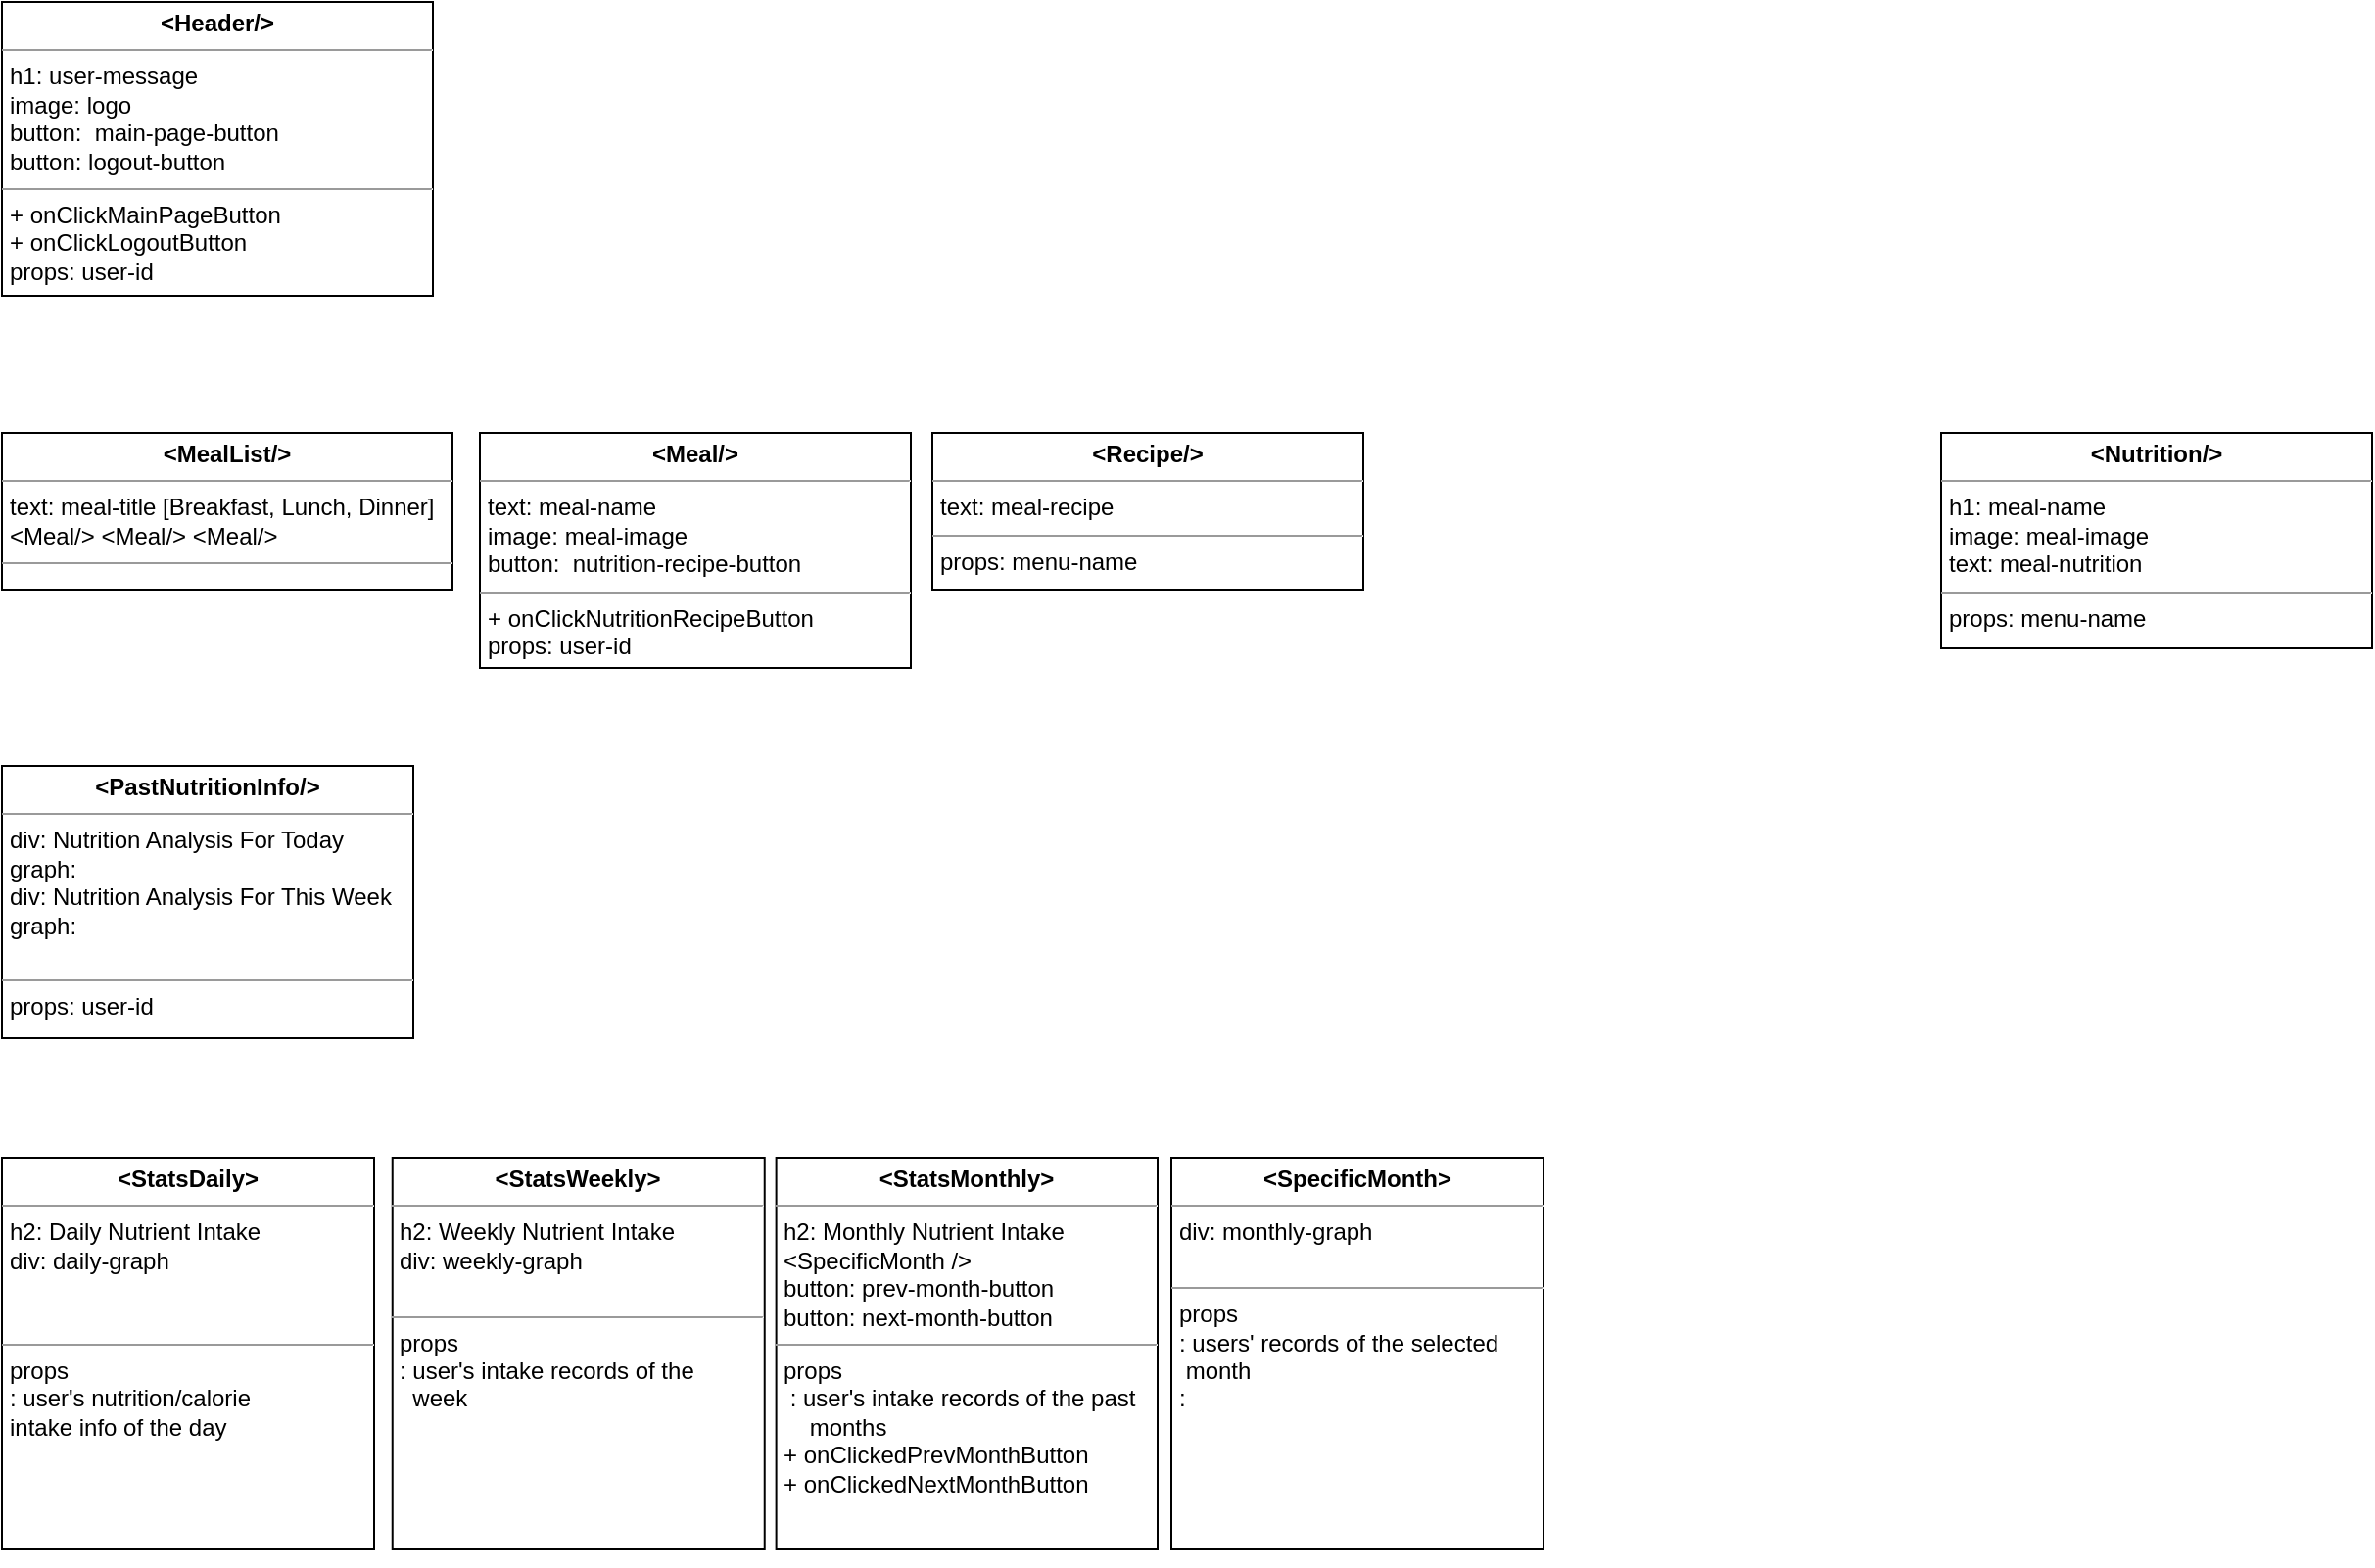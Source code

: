 <mxfile version="15.6.2" type="github">
  <diagram id="6ash7bhmphMjDeftT-l1" name="Page-1">
    <mxGraphModel dx="1113" dy="1792" grid="1" gridSize="10" guides="1" tooltips="1" connect="1" arrows="1" fold="1" page="1" pageScale="1" pageWidth="850" pageHeight="1100" math="0" shadow="0">
      <root>
        <mxCell id="0" />
        <mxCell id="1" parent="0" />
        <mxCell id="-2D0cbqxE2kd-xANZItF-1" value="&lt;p style=&quot;margin: 0px ; margin-top: 4px ; text-align: center&quot;&gt;&lt;b&gt;&amp;lt;PastNutritionInfo/&amp;gt;&lt;/b&gt;&lt;/p&gt;&lt;hr size=&quot;1&quot;&gt;&lt;p style=&quot;margin: 0px ; margin-left: 4px&quot;&gt;div: Nutrition Analysis For Today&lt;/p&gt;&lt;p style=&quot;margin: 0px ; margin-left: 4px&quot;&gt;graph:&amp;nbsp;&lt;/p&gt;&lt;p style=&quot;margin: 0px ; margin-left: 4px&quot;&gt;div: Nutrition Analysis For This Week&lt;/p&gt;&lt;p style=&quot;margin: 0px ; margin-left: 4px&quot;&gt;graph:&amp;nbsp;&lt;/p&gt;&lt;p style=&quot;margin: 0px ; margin-left: 4px&quot;&gt;&lt;br&gt;&lt;/p&gt;&lt;hr size=&quot;1&quot;&gt;&lt;p style=&quot;margin: 0px ; margin-left: 4px&quot;&gt;props: user-id&lt;/p&gt;" style="verticalAlign=top;align=left;overflow=fill;fontSize=12;fontFamily=Helvetica;html=1;rounded=0;shadow=0;comic=0;labelBackgroundColor=none;strokeWidth=1" vertex="1" parent="1">
          <mxGeometry x="60" y="-650" width="210" height="139" as="geometry" />
        </mxCell>
        <mxCell id="-2D0cbqxE2kd-xANZItF-2" value="&lt;p style=&quot;margin: 0px ; margin-top: 4px ; text-align: center&quot;&gt;&lt;b&gt;&amp;lt;MealList/&amp;gt;&lt;/b&gt;&lt;/p&gt;&lt;hr size=&quot;1&quot;&gt;&lt;p style=&quot;margin: 0px ; margin-left: 4px&quot;&gt;text: meal-title [Breakfast, Lunch, Dinner]&lt;/p&gt;&lt;p style=&quot;margin: 0px ; margin-left: 4px&quot;&gt;&lt;span&gt;&amp;lt;Meal/&amp;gt; &amp;lt;Meal/&amp;gt; &amp;lt;Meal/&amp;gt;&lt;/span&gt;&lt;/p&gt;&lt;hr size=&quot;1&quot;&gt;&lt;p style=&quot;margin: 0px ; margin-left: 4px&quot;&gt;&lt;br&gt;&lt;/p&gt;" style="verticalAlign=top;align=left;overflow=fill;fontSize=12;fontFamily=Helvetica;html=1;rounded=0;shadow=0;comic=0;labelBackgroundColor=none;strokeWidth=1" vertex="1" parent="1">
          <mxGeometry x="60" y="-820" width="230" height="80" as="geometry" />
        </mxCell>
        <mxCell id="-2D0cbqxE2kd-xANZItF-3" value="&lt;p style=&quot;margin: 0px ; margin-top: 4px ; text-align: center&quot;&gt;&lt;b&gt;&amp;lt;Meal/&amp;gt;&lt;/b&gt;&lt;/p&gt;&lt;hr size=&quot;1&quot;&gt;&lt;p style=&quot;margin: 0px ; margin-left: 4px&quot;&gt;&lt;span&gt;text: meal-name&lt;/span&gt;&lt;/p&gt;&lt;p style=&quot;margin: 0px ; margin-left: 4px&quot;&gt;image: meal-image&lt;/p&gt;&lt;p style=&quot;margin: 0px ; margin-left: 4px&quot;&gt;&lt;span&gt;button:&amp;nbsp;&amp;nbsp;&lt;/span&gt;&lt;span style=&quot;text-align: center&quot;&gt;nutrition-recipe-button&lt;/span&gt;&lt;br&gt;&lt;/p&gt;&lt;hr size=&quot;1&quot;&gt;&lt;p style=&quot;margin: 0px ; margin-left: 4px&quot;&gt;+ onClickNutritionRecipeButton&lt;/p&gt;&lt;p style=&quot;margin: 0px ; margin-left: 4px&quot;&gt;props: user-id&lt;/p&gt;" style="verticalAlign=top;align=left;overflow=fill;fontSize=12;fontFamily=Helvetica;html=1;rounded=0;shadow=0;comic=0;labelBackgroundColor=none;strokeWidth=1" vertex="1" parent="1">
          <mxGeometry x="304" y="-820" width="220" height="120" as="geometry" />
        </mxCell>
        <mxCell id="-2D0cbqxE2kd-xANZItF-4" value="&lt;p style=&quot;margin: 0px ; margin-top: 4px ; text-align: center&quot;&gt;&lt;b&gt;&amp;lt;Recipe/&amp;gt;&lt;/b&gt;&lt;/p&gt;&lt;hr size=&quot;1&quot;&gt;&lt;p style=&quot;margin: 0px ; margin-left: 4px&quot;&gt;text: meal-recipe&lt;/p&gt;&lt;hr size=&quot;1&quot;&gt;&lt;p style=&quot;margin: 0px ; margin-left: 4px&quot;&gt;props: menu-name&lt;/p&gt;" style="verticalAlign=top;align=left;overflow=fill;fontSize=12;fontFamily=Helvetica;html=1;rounded=0;shadow=0;comic=0;labelBackgroundColor=none;strokeWidth=1" vertex="1" parent="1">
          <mxGeometry x="535" y="-820" width="220" height="80" as="geometry" />
        </mxCell>
        <mxCell id="-2D0cbqxE2kd-xANZItF-5" value="&lt;p style=&quot;margin: 0px ; margin-top: 4px ; text-align: center&quot;&gt;&lt;b&gt;&amp;lt;Nutrition/&amp;gt;&lt;/b&gt;&lt;/p&gt;&lt;hr size=&quot;1&quot;&gt;&lt;p style=&quot;margin: 0px ; margin-left: 4px&quot;&gt;h1: meal-name&lt;/p&gt;&lt;p style=&quot;margin: 0px ; margin-left: 4px&quot;&gt;&lt;span&gt;image: meal-image&lt;/span&gt;&lt;/p&gt;&lt;p style=&quot;margin: 0px ; margin-left: 4px&quot;&gt;&lt;span&gt;text: meal-nutrition&lt;br&gt;&lt;/span&gt;&lt;/p&gt;&lt;hr size=&quot;1&quot;&gt;&lt;p style=&quot;margin: 0px ; margin-left: 4px&quot;&gt;props: menu-name&lt;/p&gt;" style="verticalAlign=top;align=left;overflow=fill;fontSize=12;fontFamily=Helvetica;html=1;rounded=0;shadow=0;comic=0;labelBackgroundColor=none;strokeWidth=1" vertex="1" parent="1">
          <mxGeometry x="1050" y="-820" width="220" height="110" as="geometry" />
        </mxCell>
        <mxCell id="-2D0cbqxE2kd-xANZItF-6" value="&lt;p style=&quot;margin: 0px ; margin-top: 4px ; text-align: center&quot;&gt;&lt;b&gt;&amp;lt;Header/&amp;gt;&lt;/b&gt;&lt;/p&gt;&lt;hr size=&quot;1&quot;&gt;&lt;p style=&quot;margin: 0px ; margin-left: 4px&quot;&gt;h1: user-message&lt;/p&gt;&lt;p style=&quot;margin: 0px ; margin-left: 4px&quot;&gt;image: logo&lt;/p&gt;&lt;p style=&quot;margin: 0px ; margin-left: 4px&quot;&gt;&lt;span&gt;button:&amp;nbsp;&amp;nbsp;&lt;/span&gt;&lt;span style=&quot;text-align: center&quot;&gt;main-page-button&lt;/span&gt;&lt;br&gt;&lt;/p&gt;&lt;p style=&quot;margin: 0px ; margin-left: 4px&quot;&gt;&lt;span style=&quot;text-align: center&quot;&gt;button: logout-button&lt;/span&gt;&lt;/p&gt;&lt;hr size=&quot;1&quot;&gt;&lt;p style=&quot;margin: 0px ; margin-left: 4px&quot;&gt;+ onClickMainPageButton&lt;/p&gt;&lt;p style=&quot;margin: 0px ; margin-left: 4px&quot;&gt;+ onClickLogoutButton&lt;/p&gt;&lt;p style=&quot;margin: 0px ; margin-left: 4px&quot;&gt;props: user-id&lt;/p&gt;" style="verticalAlign=top;align=left;overflow=fill;fontSize=12;fontFamily=Helvetica;html=1;rounded=0;shadow=0;comic=0;labelBackgroundColor=none;strokeWidth=1" vertex="1" parent="1">
          <mxGeometry x="60" y="-1040" width="220" height="150" as="geometry" />
        </mxCell>
        <mxCell id="-2D0cbqxE2kd-xANZItF-7" value="&lt;p style=&quot;margin: 0px ; margin-top: 4px ; text-align: center&quot;&gt;&lt;b&gt;&amp;lt;StatsDaily&amp;gt;&lt;/b&gt;&lt;/p&gt;&lt;hr size=&quot;1&quot;&gt;&lt;p style=&quot;margin: 0px ; margin-left: 4px&quot;&gt;h2: Daily Nutrient Intake&lt;br&gt;&lt;/p&gt;&lt;p style=&quot;margin: 0px ; margin-left: 4px&quot;&gt;div: daily-graph&lt;/p&gt;&lt;p style=&quot;margin: 0px ; margin-left: 4px&quot;&gt;&amp;nbsp;&lt;/p&gt;&lt;p style=&quot;margin: 0px ; margin-left: 4px&quot;&gt;&lt;br&gt;&lt;/p&gt;&lt;hr size=&quot;1&quot;&gt;&lt;p style=&quot;margin: 0px ; margin-left: 4px&quot;&gt;props&lt;/p&gt;&lt;p style=&quot;margin: 0px ; margin-left: 4px&quot;&gt;: user&#39;s nutrition/calorie&lt;/p&gt;&lt;p style=&quot;margin: 0px ; margin-left: 4px&quot;&gt;intake info of the day&lt;/p&gt;&lt;p style=&quot;margin: 0px ; margin-left: 4px&quot;&gt;&lt;br&gt;&lt;/p&gt;" style="verticalAlign=top;align=left;overflow=fill;fontSize=12;fontFamily=Helvetica;html=1;rounded=0;shadow=0;comic=0;labelBackgroundColor=none;strokeWidth=1" vertex="1" parent="1">
          <mxGeometry x="60" y="-450" width="190" height="200" as="geometry" />
        </mxCell>
        <mxCell id="-2D0cbqxE2kd-xANZItF-8" value="&lt;p style=&quot;margin: 0px ; margin-top: 4px ; text-align: center&quot;&gt;&lt;b&gt;&amp;lt;StatsWeekly&amp;gt;&lt;/b&gt;&lt;/p&gt;&lt;hr size=&quot;1&quot;&gt;&lt;p style=&quot;margin: 0px ; margin-left: 4px&quot;&gt;h2: Weekly Nutrient Intake&lt;br&gt;&lt;/p&gt;&lt;p style=&quot;margin: 0px ; margin-left: 4px&quot;&gt;div: weekly-graph&lt;br&gt;&lt;/p&gt;&lt;p style=&quot;margin: 0px ; margin-left: 4px&quot;&gt;&lt;br&gt;&lt;/p&gt;&lt;hr size=&quot;1&quot;&gt;&lt;p style=&quot;margin: 0px ; margin-left: 4px&quot;&gt;props&lt;/p&gt;&lt;p style=&quot;margin: 0px ; margin-left: 4px&quot;&gt;: user&#39;s intake records of the&lt;/p&gt;&lt;p style=&quot;margin: 0px ; margin-left: 4px&quot;&gt;&amp;nbsp; week&lt;br&gt;&lt;/p&gt;" style="verticalAlign=top;align=left;overflow=fill;fontSize=12;fontFamily=Helvetica;html=1;rounded=0;shadow=0;comic=0;labelBackgroundColor=none;strokeWidth=1" vertex="1" parent="1">
          <mxGeometry x="259.37" y="-450" width="190" height="200" as="geometry" />
        </mxCell>
        <mxCell id="-2D0cbqxE2kd-xANZItF-9" value="&lt;p style=&quot;margin: 0px ; margin-top: 4px ; text-align: center&quot;&gt;&lt;b&gt;&amp;lt;StatsMonthly&amp;gt;&lt;/b&gt;&lt;/p&gt;&lt;hr size=&quot;1&quot;&gt;&lt;p style=&quot;margin: 0px ; margin-left: 4px&quot;&gt;h2: Monthly Nutrient Intake&amp;nbsp;&lt;br&gt;&lt;/p&gt;&lt;p style=&quot;margin: 0px ; margin-left: 4px&quot;&gt;&amp;lt;SpecificMonth /&amp;gt;&lt;/p&gt;&lt;p style=&quot;margin: 0px ; margin-left: 4px&quot;&gt;button: prev-month-button&lt;/p&gt;&lt;p style=&quot;margin: 0px ; margin-left: 4px&quot;&gt;button: next-month-button&lt;/p&gt;&lt;hr size=&quot;1&quot;&gt;&lt;p style=&quot;margin: 0px 0px 0px 4px&quot;&gt;props&lt;/p&gt;&lt;p style=&quot;margin: 0px 0px 0px 4px&quot;&gt;&amp;nbsp;: user&#39;s intake records of the past&lt;/p&gt;&lt;p style=&quot;margin: 0px 0px 0px 4px&quot;&gt;&amp;nbsp; &amp;nbsp; months&lt;/p&gt;&lt;p style=&quot;margin: 0px 0px 0px 4px&quot;&gt;+ onClickedPrevMonthButton&lt;/p&gt;&lt;p style=&quot;margin: 0px 0px 0px 4px&quot;&gt;+ onClickedNextMonthButton&lt;/p&gt;" style="verticalAlign=top;align=left;overflow=fill;fontSize=12;fontFamily=Helvetica;html=1;rounded=0;shadow=0;comic=0;labelBackgroundColor=none;strokeWidth=1" vertex="1" parent="1">
          <mxGeometry x="455.31" y="-450" width="194.69" height="200" as="geometry" />
        </mxCell>
        <mxCell id="-2D0cbqxE2kd-xANZItF-10" style="edgeStyle=orthogonalEdgeStyle;rounded=0;orthogonalLoop=1;jettySize=auto;html=1;exitX=0.5;exitY=1;exitDx=0;exitDy=0;" edge="1" parent="1" source="-2D0cbqxE2kd-xANZItF-8" target="-2D0cbqxE2kd-xANZItF-8">
          <mxGeometry relative="1" as="geometry" />
        </mxCell>
        <mxCell id="-2D0cbqxE2kd-xANZItF-11" value="&lt;p style=&quot;margin: 0px ; margin-top: 4px ; text-align: center&quot;&gt;&lt;b&gt;&amp;lt;SpecificMonth&amp;gt;&lt;/b&gt;&lt;/p&gt;&lt;hr size=&quot;1&quot;&gt;&lt;p style=&quot;margin: 0px ; margin-left: 4px&quot;&gt;&lt;span&gt;div: monthly-graph&lt;/span&gt;&lt;br&gt;&lt;/p&gt;&lt;p style=&quot;margin: 0px ; margin-left: 4px&quot;&gt;&lt;br&gt;&lt;/p&gt;&lt;hr size=&quot;1&quot;&gt;&lt;p style=&quot;margin: 0px ; margin-left: 4px&quot;&gt;props&lt;/p&gt;&lt;p style=&quot;margin: 0px ; margin-left: 4px&quot;&gt;: users&#39; records of the selected&lt;/p&gt;&lt;p style=&quot;margin: 0px ; margin-left: 4px&quot;&gt;&amp;nbsp;month&lt;/p&gt;&lt;p style=&quot;margin: 0px ; margin-left: 4px&quot;&gt;:&amp;nbsp;&lt;/p&gt;" style="verticalAlign=top;align=left;overflow=fill;fontSize=12;fontFamily=Helvetica;html=1;rounded=0;shadow=0;comic=0;labelBackgroundColor=none;strokeWidth=1" vertex="1" parent="1">
          <mxGeometry x="657" y="-450" width="190" height="200" as="geometry" />
        </mxCell>
      </root>
    </mxGraphModel>
  </diagram>
</mxfile>
